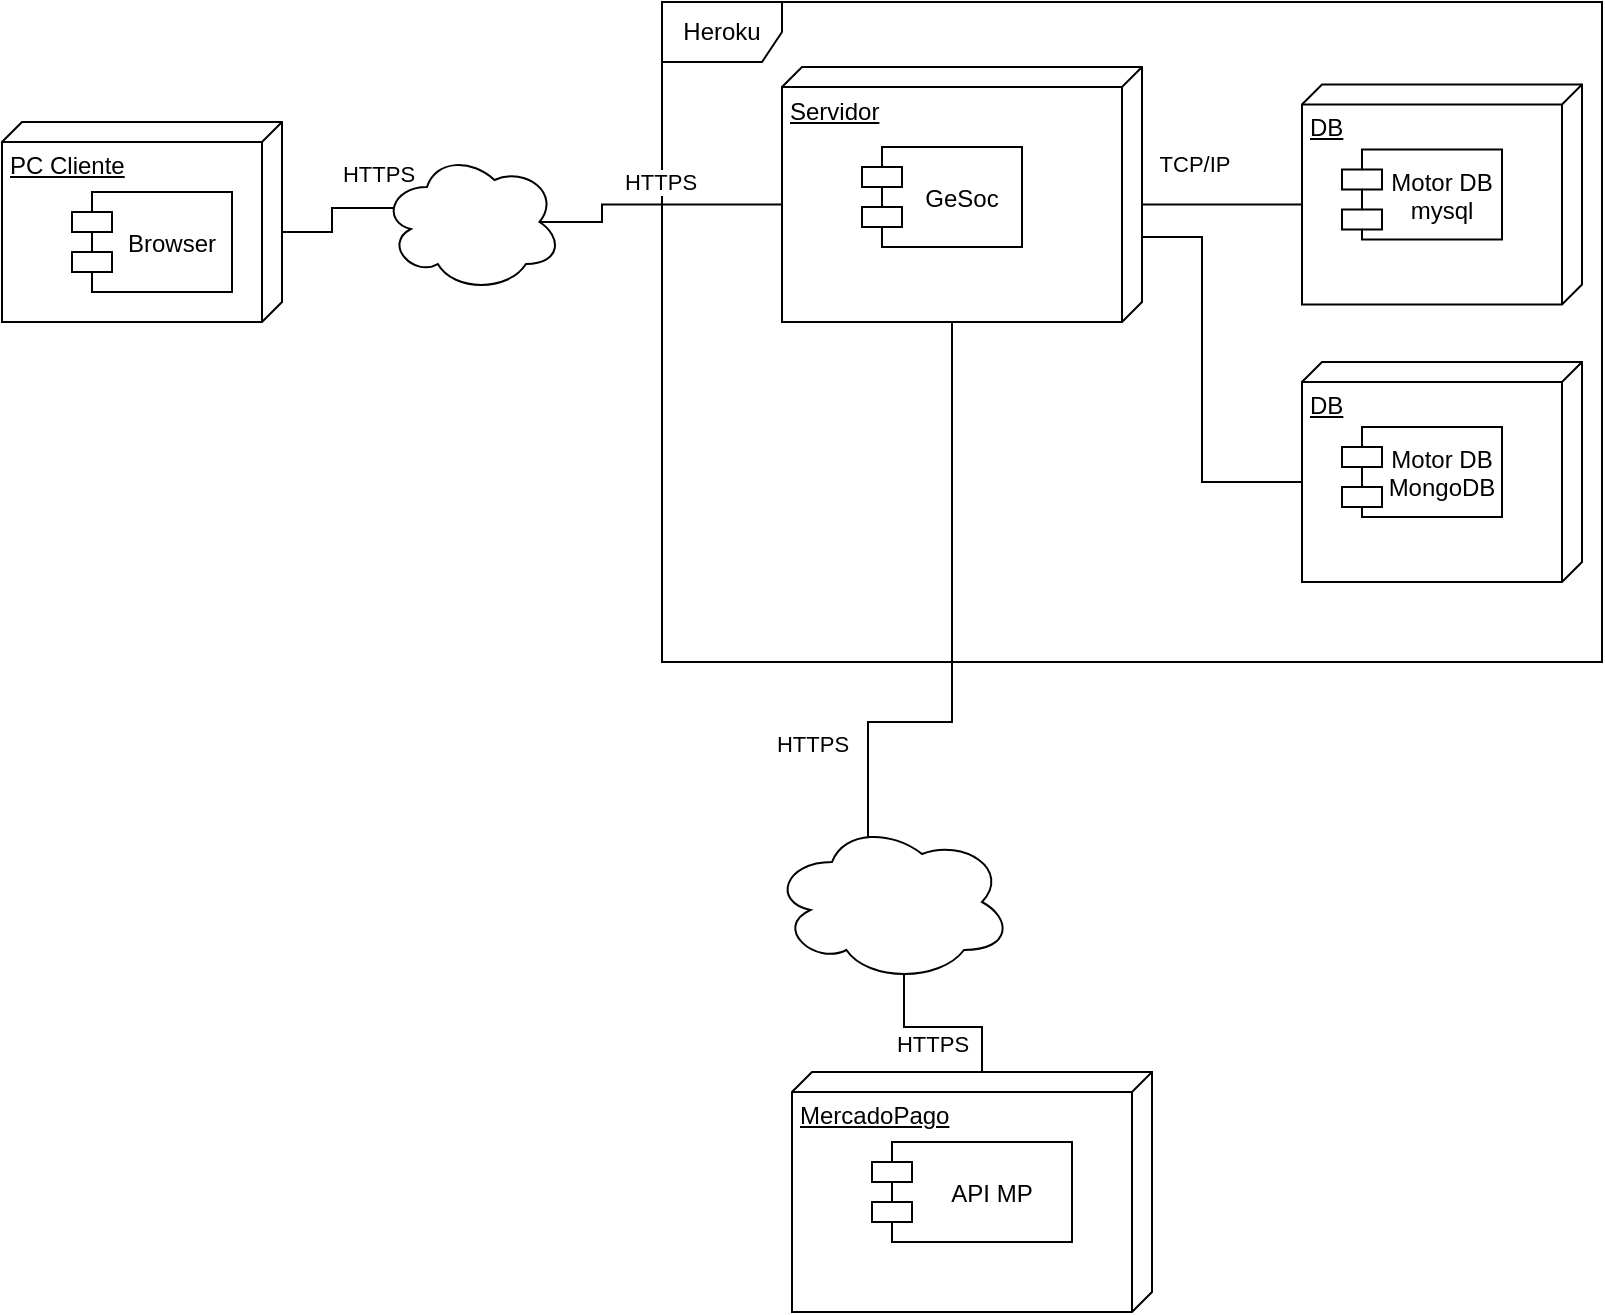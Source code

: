 <mxfile version="13.3.1" type="device"><diagram id="HF7SaCUGbJT97c85iw_P" name="Arquitectura Web"><mxGraphModel dx="1026" dy="525" grid="1" gridSize="10" guides="1" tooltips="1" connect="1" arrows="1" fold="1" page="1" pageScale="1" pageWidth="827" pageHeight="1169" math="0" shadow="0"><root><mxCell id="0"/><mxCell id="1" parent="0"/><mxCell id="7fHRD0JfrLvSY7A9BWhf-23" value="Heroku" style="shape=umlFrame;whiteSpace=wrap;html=1;labelBackgroundColor=none;" parent="1" vertex="1"><mxGeometry x="330" y="10" width="470" height="330" as="geometry"/></mxCell><mxCell id="7fHRD0JfrLvSY7A9BWhf-6" value="TCP/IP" style="edgeStyle=orthogonalEdgeStyle;rounded=0;orthogonalLoop=1;jettySize=auto;html=1;exitX=0;exitY=0;exitDx=58.75;exitDy=0;exitPerimeter=0;endArrow=none;endFill=0;entryX=0;entryY=0;entryDx=60;entryDy=140;entryPerimeter=0;" parent="1" source="7fHRD0JfrLvSY7A9BWhf-2" target="7fHRD0JfrLvSY7A9BWhf-5" edge="1"><mxGeometry x="-0.205" y="20" relative="1" as="geometry"><Array as="points"><mxPoint x="570" y="111"/></Array><mxPoint as="offset"/></mxGeometry></mxCell><mxCell id="7fHRD0JfrLvSY7A9BWhf-21" value="HTTPS" style="edgeStyle=orthogonalEdgeStyle;rounded=0;orthogonalLoop=1;jettySize=auto;html=1;exitX=0;exitY=0;exitDx=127.5;exitDy=95;exitPerimeter=0;entryX=0.4;entryY=0.1;entryDx=0;entryDy=0;entryPerimeter=0;endArrow=none;endFill=0;" parent="1" source="7fHRD0JfrLvSY7A9BWhf-2" target="7fHRD0JfrLvSY7A9BWhf-20" edge="1"><mxGeometry x="0.682" y="-28" relative="1" as="geometry"><Array as="points"><mxPoint x="475" y="370"/><mxPoint x="433" y="370"/></Array><mxPoint as="offset"/></mxGeometry></mxCell><mxCell id="Mn3ARNb14hksoYPlRsFy-3" style="edgeStyle=orthogonalEdgeStyle;orthogonalLoop=1;jettySize=auto;html=1;exitX=0;exitY=0;exitDx=85;exitDy=0;exitPerimeter=0;entryX=0;entryY=0;entryDx=60;entryDy=140;entryPerimeter=0;endArrow=none;endFill=0;strokeColor=#000000;rounded=0;" parent="1" source="7fHRD0JfrLvSY7A9BWhf-2" target="Mn3ARNb14hksoYPlRsFy-1" edge="1"><mxGeometry relative="1" as="geometry"><Array as="points"><mxPoint x="600" y="128"/><mxPoint x="600" y="250"/></Array></mxGeometry></mxCell><mxCell id="7fHRD0JfrLvSY7A9BWhf-2" value="Servidor" style="verticalAlign=top;align=left;spacingTop=8;spacingLeft=2;spacingRight=12;shape=cube;size=10;direction=south;fontStyle=4;html=1;" parent="1" vertex="1"><mxGeometry x="390" y="42.5" width="180" height="127.5" as="geometry"/></mxCell><mxCell id="7fHRD0JfrLvSY7A9BWhf-3" value="GeSoc" style="shape=module;align=center;spacingLeft=20;align=center;verticalAlign=middle;" parent="1" vertex="1"><mxGeometry x="430" y="82.5" width="80" height="50" as="geometry"/></mxCell><mxCell id="7fHRD0JfrLvSY7A9BWhf-5" value="DB" style="verticalAlign=top;align=left;spacingTop=8;spacingLeft=2;spacingRight=12;shape=cube;size=10;direction=south;fontStyle=4;html=1;" parent="1" vertex="1"><mxGeometry x="650" y="51.25" width="140" height="110" as="geometry"/></mxCell><mxCell id="7fHRD0JfrLvSY7A9BWhf-7" value="PC Cliente" style="verticalAlign=top;align=left;spacingTop=8;spacingLeft=2;spacingRight=12;shape=cube;size=10;direction=south;fontStyle=4;html=1;" parent="1" vertex="1"><mxGeometry y="70" width="140" height="100" as="geometry"/></mxCell><mxCell id="7fHRD0JfrLvSY7A9BWhf-8" value="Browser" style="shape=module;align=left;spacingLeft=20;align=center;verticalAlign=middle;" parent="1" vertex="1"><mxGeometry x="35" y="105" width="80" height="50" as="geometry"/></mxCell><mxCell id="7fHRD0JfrLvSY7A9BWhf-9" value="Motor DB&#10;mysql" style="shape=module;align=left;spacingLeft=20;align=center;verticalAlign=middle;" parent="1" vertex="1"><mxGeometry x="670" y="83.75" width="80" height="45" as="geometry"/></mxCell><mxCell id="7fHRD0JfrLvSY7A9BWhf-10" value="MercadoPago" style="verticalAlign=top;align=left;spacingTop=8;spacingLeft=2;spacingRight=12;shape=cube;size=10;direction=south;fontStyle=4;html=1;" parent="1" vertex="1"><mxGeometry x="395" y="545" width="180" height="120" as="geometry"/></mxCell><mxCell id="7fHRD0JfrLvSY7A9BWhf-11" value="API MP" style="shape=module;align=left;spacingLeft=20;align=center;verticalAlign=middle;" parent="1" vertex="1"><mxGeometry x="435" y="580" width="100" height="50" as="geometry"/></mxCell><mxCell id="7fHRD0JfrLvSY7A9BWhf-16" value="HTTPS" style="edgeStyle=orthogonalEdgeStyle;rounded=0;orthogonalLoop=1;jettySize=auto;html=1;exitX=0;exitY=0;exitDx=55;exitDy=0;exitPerimeter=0;endArrow=none;endFill=0;entryX=0.07;entryY=0.4;entryDx=0;entryDy=0;entryPerimeter=0;" parent="1" source="7fHRD0JfrLvSY7A9BWhf-7" target="7fHRD0JfrLvSY7A9BWhf-17" edge="1"><mxGeometry x="0.738" y="17" relative="1" as="geometry"><mxPoint x="70" y="-20" as="sourcePoint"/><mxPoint x="78.4" y="17" as="targetPoint"/><mxPoint as="offset"/></mxGeometry></mxCell><mxCell id="7fHRD0JfrLvSY7A9BWhf-17" value="" style="ellipse;shape=cloud;whiteSpace=wrap;html=1;" parent="1" vertex="1"><mxGeometry x="190" y="85" width="90" height="70" as="geometry"/></mxCell><mxCell id="7fHRD0JfrLvSY7A9BWhf-22" value="HTTPS" style="edgeStyle=orthogonalEdgeStyle;rounded=0;orthogonalLoop=1;jettySize=auto;html=1;exitX=0.55;exitY=0.95;exitDx=0;exitDy=0;exitPerimeter=0;entryX=0;entryY=0;entryDx=0;entryDy=85;entryPerimeter=0;endArrow=none;endFill=0;" parent="1" source="7fHRD0JfrLvSY7A9BWhf-20" target="7fHRD0JfrLvSY7A9BWhf-10" edge="1"><mxGeometry x="-0.398" y="16" relative="1" as="geometry"><mxPoint x="14" y="24" as="offset"/></mxGeometry></mxCell><mxCell id="7fHRD0JfrLvSY7A9BWhf-20" value="" style="ellipse;shape=cloud;whiteSpace=wrap;html=1;" parent="1" vertex="1"><mxGeometry x="385" y="420" width="120" height="80" as="geometry"/></mxCell><mxCell id="7fHRD0JfrLvSY7A9BWhf-29" value="HTTPS" style="edgeStyle=orthogonalEdgeStyle;rounded=0;orthogonalLoop=1;jettySize=auto;html=1;exitX=0.875;exitY=0.5;exitDx=0;exitDy=0;exitPerimeter=0;entryX=0;entryY=0;entryDx=68.75;entryDy=180;entryPerimeter=0;endArrow=none;endFill=0;" parent="1" source="7fHRD0JfrLvSY7A9BWhf-17" target="7fHRD0JfrLvSY7A9BWhf-2" edge="1"><mxGeometry x="0.052" y="11" relative="1" as="geometry"><mxPoint x="300" y="282.5" as="sourcePoint"/><Array as="points"><mxPoint x="300" y="120"/><mxPoint x="300" y="111"/></Array><mxPoint as="offset"/></mxGeometry></mxCell><mxCell id="Mn3ARNb14hksoYPlRsFy-1" value="DB" style="verticalAlign=top;align=left;spacingTop=8;spacingLeft=2;spacingRight=12;shape=cube;size=10;direction=south;fontStyle=4;html=1;" parent="1" vertex="1"><mxGeometry x="650" y="190" width="140" height="110" as="geometry"/></mxCell><mxCell id="Mn3ARNb14hksoYPlRsFy-2" value="Motor DB&#10;MongoDB" style="shape=module;align=left;spacingLeft=20;align=center;verticalAlign=middle;" parent="1" vertex="1"><mxGeometry x="670" y="222.5" width="80" height="45" as="geometry"/></mxCell></root></mxGraphModel></diagram></mxfile>
